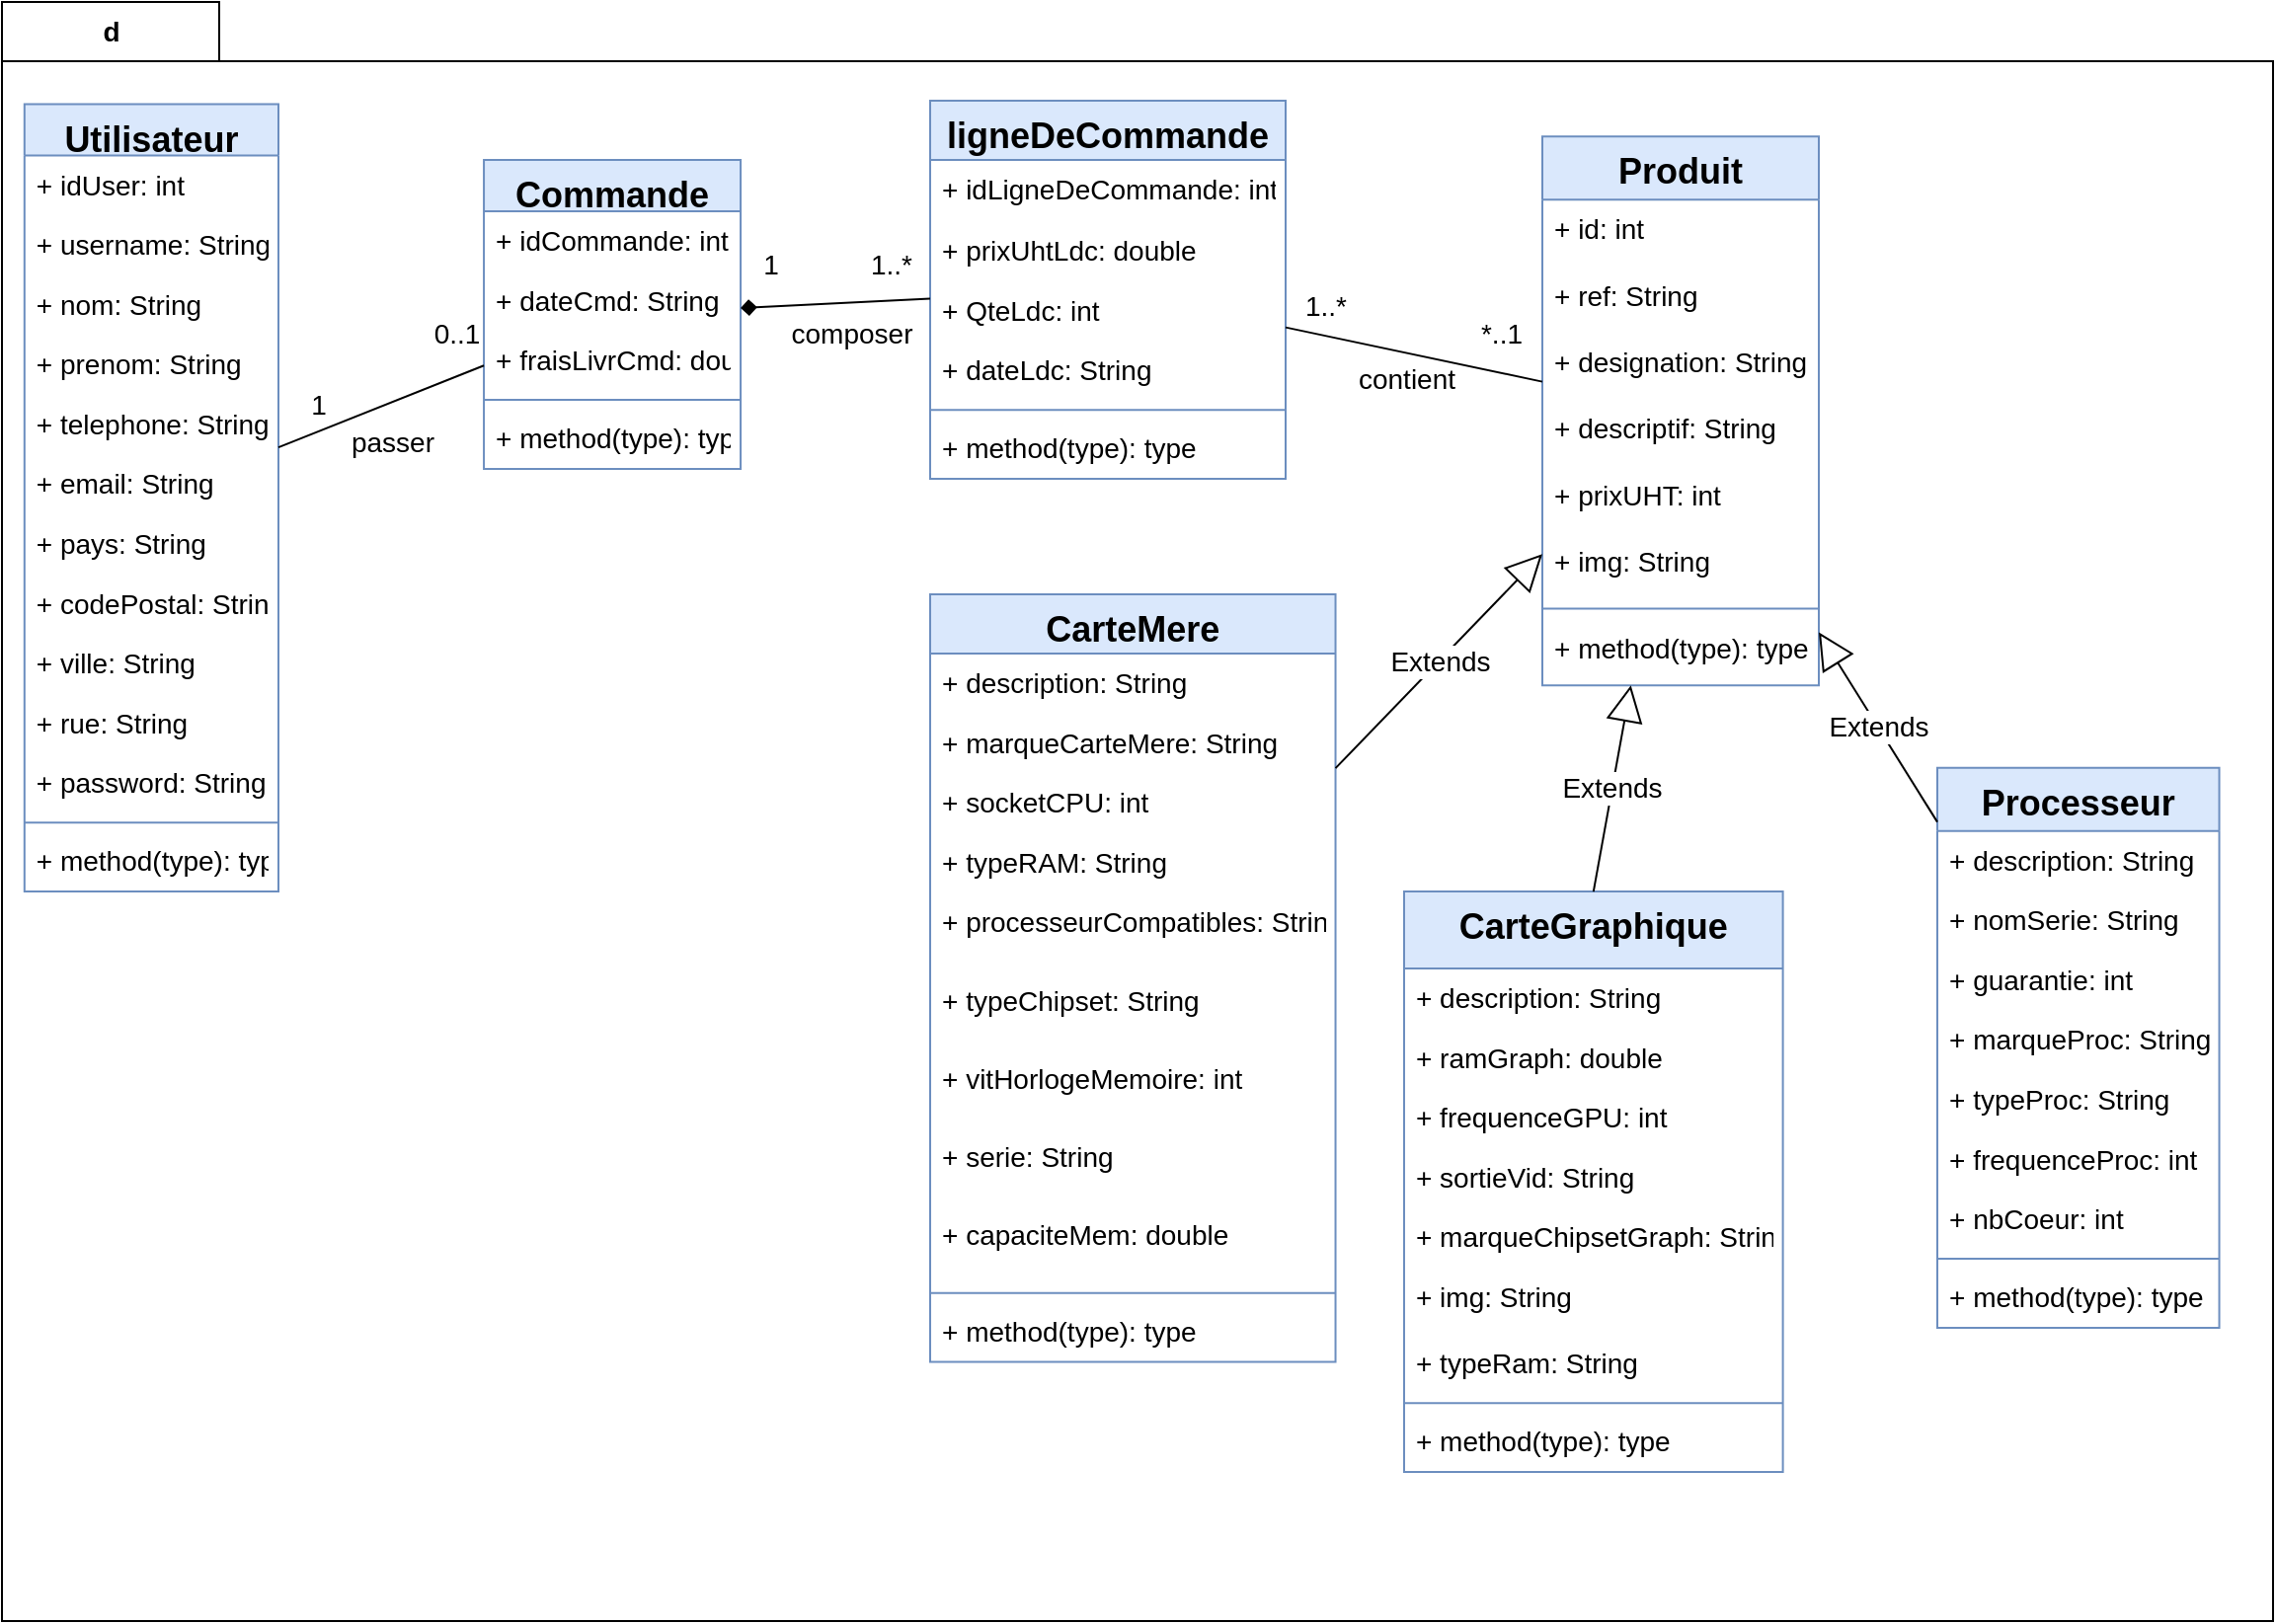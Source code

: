 <mxfile version="20.7.4" type="device"><diagram id="jd0MI3ag6T3FmrMU5Dw0" name="Page-1"><mxGraphModel dx="2411" dy="2676" grid="1" gridSize="10" guides="1" tooltips="1" connect="1" arrows="1" fold="1" page="1" pageScale="1" pageWidth="1169" pageHeight="827" math="0" shadow="0"><root><mxCell id="0"/><mxCell id="1" parent="0"/><mxCell id="aDa-YUK-E_-Q9KvznDAi-1" value="d" style="shape=folder;fontStyle=1;tabWidth=110;tabHeight=30;tabPosition=left;html=1;boundedLbl=1;labelInHeader=1;container=1;collapsible=0;fontSize=14;" parent="1" vertex="1"><mxGeometry x="-1160" y="-1650" width="1150" height="820" as="geometry"/></mxCell><mxCell id="aDa-YUK-E_-Q9KvznDAi-2" value="" style="html=1;strokeColor=none;resizeWidth=1;resizeHeight=1;fillColor=none;part=1;connectable=0;allowArrows=0;deletable=0;fontSize=14;" parent="aDa-YUK-E_-Q9KvznDAi-1" vertex="1"><mxGeometry width="1150.0" height="570.789" relative="1" as="geometry"><mxPoint y="30" as="offset"/></mxGeometry></mxCell><mxCell id="aDa-YUK-E_-Q9KvznDAi-3" value="Utilisateur" style="swimlane;fontStyle=1;align=center;verticalAlign=top;childLayout=stackLayout;horizontal=1;startSize=26;horizontalStack=0;resizeParent=1;resizeParentMax=0;resizeLast=0;collapsible=1;marginBottom=0;fillColor=#dae8fc;strokeColor=#6c8ebf;fontSize=18;" parent="aDa-YUK-E_-Q9KvznDAi-1" vertex="1"><mxGeometry x="11.4" y="51.77" width="128.6" height="398.76" as="geometry"/></mxCell><mxCell id="aDa-YUK-E_-Q9KvznDAi-27" value="+ idUser: int" style="text;strokeColor=none;fillColor=none;align=left;verticalAlign=top;spacingLeft=4;spacingRight=4;overflow=hidden;rotatable=0;points=[[0,0.5],[1,0.5]];portConstraint=eastwest;fontSize=14;" parent="aDa-YUK-E_-Q9KvznDAi-3" vertex="1"><mxGeometry y="26" width="128.6" height="30.287" as="geometry"/></mxCell><mxCell id="aDa-YUK-E_-Q9KvznDAi-4" value="+ username: String" style="text;strokeColor=none;fillColor=none;align=left;verticalAlign=top;spacingLeft=4;spacingRight=4;overflow=hidden;rotatable=0;points=[[0,0.5],[1,0.5]];portConstraint=eastwest;fontSize=14;" parent="aDa-YUK-E_-Q9KvznDAi-3" vertex="1"><mxGeometry y="56.287" width="128.6" height="30.287" as="geometry"/></mxCell><mxCell id="_Gx2dROHAMaUT0edhnVg-2" value="+ nom: String" style="text;strokeColor=none;fillColor=none;align=left;verticalAlign=top;spacingLeft=4;spacingRight=4;overflow=hidden;rotatable=0;points=[[0,0.5],[1,0.5]];portConstraint=eastwest;fontSize=14;" parent="aDa-YUK-E_-Q9KvznDAi-3" vertex="1"><mxGeometry y="86.574" width="128.6" height="30.287" as="geometry"/></mxCell><mxCell id="_Gx2dROHAMaUT0edhnVg-3" value="+ prenom: String" style="text;strokeColor=none;fillColor=none;align=left;verticalAlign=top;spacingLeft=4;spacingRight=4;overflow=hidden;rotatable=0;points=[[0,0.5],[1,0.5]];portConstraint=eastwest;fontSize=14;" parent="aDa-YUK-E_-Q9KvznDAi-3" vertex="1"><mxGeometry y="116.86" width="128.6" height="30.287" as="geometry"/></mxCell><mxCell id="_Gx2dROHAMaUT0edhnVg-4" value="+ telephone: String" style="text;strokeColor=none;fillColor=none;align=left;verticalAlign=top;spacingLeft=4;spacingRight=4;overflow=hidden;rotatable=0;points=[[0,0.5],[1,0.5]];portConstraint=eastwest;fontSize=14;" parent="aDa-YUK-E_-Q9KvznDAi-3" vertex="1"><mxGeometry y="147.147" width="128.6" height="30.287" as="geometry"/></mxCell><mxCell id="_Gx2dROHAMaUT0edhnVg-5" value="+ email: String" style="text;strokeColor=none;fillColor=none;align=left;verticalAlign=top;spacingLeft=4;spacingRight=4;overflow=hidden;rotatable=0;points=[[0,0.5],[1,0.5]];portConstraint=eastwest;fontSize=14;" parent="aDa-YUK-E_-Q9KvznDAi-3" vertex="1"><mxGeometry y="177.434" width="128.6" height="30.287" as="geometry"/></mxCell><mxCell id="_Gx2dROHAMaUT0edhnVg-41" value="+ pays: String" style="text;strokeColor=none;fillColor=none;align=left;verticalAlign=top;spacingLeft=4;spacingRight=4;overflow=hidden;rotatable=0;points=[[0,0.5],[1,0.5]];portConstraint=eastwest;fontSize=14;" parent="aDa-YUK-E_-Q9KvznDAi-3" vertex="1"><mxGeometry y="207.721" width="128.6" height="30.287" as="geometry"/></mxCell><mxCell id="_Gx2dROHAMaUT0edhnVg-42" value="+ codePostal: String" style="text;strokeColor=none;fillColor=none;align=left;verticalAlign=top;spacingLeft=4;spacingRight=4;overflow=hidden;rotatable=0;points=[[0,0.5],[1,0.5]];portConstraint=eastwest;fontSize=14;" parent="aDa-YUK-E_-Q9KvznDAi-3" vertex="1"><mxGeometry y="238.007" width="128.6" height="30.287" as="geometry"/></mxCell><mxCell id="_Gx2dROHAMaUT0edhnVg-43" value="+ ville: String" style="text;strokeColor=none;fillColor=none;align=left;verticalAlign=top;spacingLeft=4;spacingRight=4;overflow=hidden;rotatable=0;points=[[0,0.5],[1,0.5]];portConstraint=eastwest;fontSize=14;" parent="aDa-YUK-E_-Q9KvznDAi-3" vertex="1"><mxGeometry y="268.294" width="128.6" height="30.287" as="geometry"/></mxCell><mxCell id="_Gx2dROHAMaUT0edhnVg-44" value="+ rue: String" style="text;strokeColor=none;fillColor=none;align=left;verticalAlign=top;spacingLeft=4;spacingRight=4;overflow=hidden;rotatable=0;points=[[0,0.5],[1,0.5]];portConstraint=eastwest;fontSize=14;" parent="aDa-YUK-E_-Q9KvznDAi-3" vertex="1"><mxGeometry y="298.581" width="128.6" height="30.287" as="geometry"/></mxCell><mxCell id="aDa-YUK-E_-Q9KvznDAi-28" value="+ password: String" style="text;strokeColor=none;fillColor=none;align=left;verticalAlign=top;spacingLeft=4;spacingRight=4;overflow=hidden;rotatable=0;points=[[0,0.5],[1,0.5]];portConstraint=eastwest;fontSize=14;" parent="aDa-YUK-E_-Q9KvznDAi-3" vertex="1"><mxGeometry y="328.868" width="128.6" height="30.287" as="geometry"/></mxCell><mxCell id="aDa-YUK-E_-Q9KvznDAi-5" value="" style="line;strokeWidth=1;fillColor=none;align=left;verticalAlign=middle;spacingTop=-1;spacingLeft=3;spacingRight=3;rotatable=0;labelPosition=right;points=[];portConstraint=eastwest;strokeColor=inherit;fontSize=14;" parent="aDa-YUK-E_-Q9KvznDAi-3" vertex="1"><mxGeometry y="359.155" width="128.6" height="9.319" as="geometry"/></mxCell><mxCell id="aDa-YUK-E_-Q9KvznDAi-6" value="+ method(type): type" style="text;strokeColor=none;fillColor=none;align=left;verticalAlign=top;spacingLeft=4;spacingRight=4;overflow=hidden;rotatable=0;points=[[0,0.5],[1,0.5]];portConstraint=eastwest;fontSize=14;" parent="aDa-YUK-E_-Q9KvznDAi-3" vertex="1"><mxGeometry y="368.474" width="128.6" height="30.287" as="geometry"/></mxCell><mxCell id="aDa-YUK-E_-Q9KvznDAi-7" value="Commande" style="swimlane;fontStyle=1;align=center;verticalAlign=top;childLayout=stackLayout;horizontal=1;startSize=26;horizontalStack=0;resizeParent=1;resizeParentMax=0;resizeLast=0;collapsible=1;marginBottom=0;fillColor=#dae8fc;strokeColor=#6c8ebf;fontSize=18;" parent="aDa-YUK-E_-Q9KvznDAi-1" vertex="1"><mxGeometry x="244.03" y="80.0" width="130" height="156.466" as="geometry"/></mxCell><mxCell id="aDa-YUK-E_-Q9KvznDAi-8" value="+ idCommande: int" style="text;strokeColor=none;fillColor=none;align=left;verticalAlign=top;spacingLeft=4;spacingRight=4;overflow=hidden;rotatable=0;points=[[0,0.5],[1,0.5]];portConstraint=eastwest;fontSize=14;" parent="aDa-YUK-E_-Q9KvznDAi-7" vertex="1"><mxGeometry y="26" width="130" height="30.287" as="geometry"/></mxCell><mxCell id="_Gx2dROHAMaUT0edhnVg-39" value="+ dateCmd: String&#10;" style="text;strokeColor=none;fillColor=none;align=left;verticalAlign=top;spacingLeft=4;spacingRight=4;overflow=hidden;rotatable=0;points=[[0,0.5],[1,0.5]];portConstraint=eastwest;fontSize=14;" parent="aDa-YUK-E_-Q9KvznDAi-7" vertex="1"><mxGeometry y="56.287" width="130" height="30.287" as="geometry"/></mxCell><mxCell id="_Gx2dROHAMaUT0edhnVg-40" value="+ fraisLivrCmd: double" style="text;strokeColor=none;fillColor=none;align=left;verticalAlign=top;spacingLeft=4;spacingRight=4;overflow=hidden;rotatable=0;points=[[0,0.5],[1,0.5]];portConstraint=eastwest;fontSize=14;" parent="aDa-YUK-E_-Q9KvznDAi-7" vertex="1"><mxGeometry y="86.574" width="130" height="30.287" as="geometry"/></mxCell><mxCell id="aDa-YUK-E_-Q9KvznDAi-9" value="" style="line;strokeWidth=1;fillColor=none;align=left;verticalAlign=middle;spacingTop=-1;spacingLeft=3;spacingRight=3;rotatable=0;labelPosition=right;points=[];portConstraint=eastwest;strokeColor=inherit;fontSize=14;" parent="aDa-YUK-E_-Q9KvznDAi-7" vertex="1"><mxGeometry y="116.86" width="130" height="9.319" as="geometry"/></mxCell><mxCell id="aDa-YUK-E_-Q9KvznDAi-10" value="+ method(type): type" style="text;strokeColor=none;fillColor=none;align=left;verticalAlign=top;spacingLeft=4;spacingRight=4;overflow=hidden;rotatable=0;points=[[0,0.5],[1,0.5]];portConstraint=eastwest;fontSize=14;" parent="aDa-YUK-E_-Q9KvznDAi-7" vertex="1"><mxGeometry y="126.179" width="130" height="30.287" as="geometry"/></mxCell><mxCell id="aDa-YUK-E_-Q9KvznDAi-11" value="ligneDeCommande" style="swimlane;fontStyle=1;align=center;verticalAlign=top;childLayout=stackLayout;horizontal=1;startSize=30;horizontalStack=0;resizeParent=1;resizeParentMax=0;resizeLast=0;collapsible=1;marginBottom=0;fillColor=#dae8fc;strokeColor=#6c8ebf;fontSize=18;" parent="aDa-YUK-E_-Q9KvznDAi-1" vertex="1"><mxGeometry x="470" y="50" width="180" height="191.529" as="geometry"/></mxCell><mxCell id="aDa-YUK-E_-Q9KvznDAi-12" value="+ idLigneDeCommande: int" style="text;strokeColor=none;fillColor=none;align=left;verticalAlign=top;spacingLeft=4;spacingRight=4;overflow=hidden;rotatable=0;points=[[0,0.5],[1,0.5]];portConstraint=eastwest;fontSize=14;" parent="aDa-YUK-E_-Q9KvznDAi-11" vertex="1"><mxGeometry y="30" width="180" height="31.063" as="geometry"/></mxCell><mxCell id="_Gx2dROHAMaUT0edhnVg-37" value="+ prixUhtLdc: double" style="text;strokeColor=none;fillColor=none;align=left;verticalAlign=top;spacingLeft=4;spacingRight=4;overflow=hidden;rotatable=0;points=[[0,0.5],[1,0.5]];portConstraint=eastwest;fontSize=14;" parent="aDa-YUK-E_-Q9KvznDAi-11" vertex="1"><mxGeometry y="61.063" width="180" height="30.287" as="geometry"/></mxCell><mxCell id="_Gx2dROHAMaUT0edhnVg-38" value="+ QteLdc: int" style="text;strokeColor=none;fillColor=none;align=left;verticalAlign=top;spacingLeft=4;spacingRight=4;overflow=hidden;rotatable=0;points=[[0,0.5],[1,0.5]];portConstraint=eastwest;fontSize=14;" parent="aDa-YUK-E_-Q9KvznDAi-11" vertex="1"><mxGeometry y="91.35" width="180" height="30.287" as="geometry"/></mxCell><mxCell id="_Gx2dROHAMaUT0edhnVg-36" value="+ dateLdc: String&#10;" style="text;strokeColor=none;fillColor=none;align=left;verticalAlign=top;spacingLeft=4;spacingRight=4;overflow=hidden;rotatable=0;points=[[0,0.5],[1,0.5]];portConstraint=eastwest;fontSize=14;" parent="aDa-YUK-E_-Q9KvznDAi-11" vertex="1"><mxGeometry y="121.637" width="180" height="30.287" as="geometry"/></mxCell><mxCell id="aDa-YUK-E_-Q9KvznDAi-13" value="" style="line;strokeWidth=1;fillColor=none;align=left;verticalAlign=middle;spacingTop=-1;spacingLeft=3;spacingRight=3;rotatable=0;labelPosition=right;points=[];portConstraint=eastwest;strokeColor=inherit;fontSize=14;" parent="aDa-YUK-E_-Q9KvznDAi-11" vertex="1"><mxGeometry y="151.924" width="180" height="9.319" as="geometry"/></mxCell><mxCell id="aDa-YUK-E_-Q9KvznDAi-14" value="+ method(type): type" style="text;strokeColor=none;fillColor=none;align=left;verticalAlign=top;spacingLeft=4;spacingRight=4;overflow=hidden;rotatable=0;points=[[0,0.5],[1,0.5]];portConstraint=eastwest;fontSize=14;" parent="aDa-YUK-E_-Q9KvznDAi-11" vertex="1"><mxGeometry y="161.243" width="180" height="30.287" as="geometry"/></mxCell><mxCell id="aDa-YUK-E_-Q9KvznDAi-15" value="Processeur" style="swimlane;fontStyle=1;align=center;verticalAlign=top;childLayout=stackLayout;horizontal=1;startSize=32;horizontalStack=0;resizeParent=1;resizeParentMax=0;resizeLast=0;collapsible=1;marginBottom=0;fillColor=#dae8fc;strokeColor=#6c8ebf;fontSize=18;" parent="aDa-YUK-E_-Q9KvznDAi-1" vertex="1"><mxGeometry x="980.004" y="387.847" width="142.77" height="283.613" as="geometry"/></mxCell><mxCell id="_Gx2dROHAMaUT0edhnVg-47" value="+ description: String" style="text;strokeColor=none;fillColor=none;align=left;verticalAlign=top;spacingLeft=4;spacingRight=4;overflow=hidden;rotatable=0;points=[[0,0.5],[1,0.5]];portConstraint=eastwest;fontSize=14;" parent="aDa-YUK-E_-Q9KvznDAi-15" vertex="1"><mxGeometry y="32" width="142.77" height="30.287" as="geometry"/></mxCell><mxCell id="_Gx2dROHAMaUT0edhnVg-15" value="+ nomSerie: String" style="text;strokeColor=none;fillColor=none;align=left;verticalAlign=top;spacingLeft=4;spacingRight=4;overflow=hidden;rotatable=0;points=[[0,0.5],[1,0.5]];portConstraint=eastwest;fontSize=14;" parent="aDa-YUK-E_-Q9KvznDAi-15" vertex="1"><mxGeometry y="62.287" width="142.77" height="30.287" as="geometry"/></mxCell><mxCell id="_Gx2dROHAMaUT0edhnVg-17" value="+ guarantie: int" style="text;strokeColor=none;fillColor=none;align=left;verticalAlign=top;spacingLeft=4;spacingRight=4;overflow=hidden;rotatable=0;points=[[0,0.5],[1,0.5]];portConstraint=eastwest;fontSize=14;" parent="aDa-YUK-E_-Q9KvznDAi-15" vertex="1"><mxGeometry y="92.574" width="142.77" height="30.287" as="geometry"/></mxCell><mxCell id="_Gx2dROHAMaUT0edhnVg-18" value="+ marqueProc: String" style="text;strokeColor=none;fillColor=none;align=left;verticalAlign=top;spacingLeft=4;spacingRight=4;overflow=hidden;rotatable=0;points=[[0,0.5],[1,0.5]];portConstraint=eastwest;fontSize=14;" parent="aDa-YUK-E_-Q9KvznDAi-15" vertex="1"><mxGeometry y="122.86" width="142.77" height="30.287" as="geometry"/></mxCell><mxCell id="_Gx2dROHAMaUT0edhnVg-16" value="+ typeProc: String" style="text;strokeColor=none;fillColor=none;align=left;verticalAlign=top;spacingLeft=4;spacingRight=4;overflow=hidden;rotatable=0;points=[[0,0.5],[1,0.5]];portConstraint=eastwest;fontSize=14;" parent="aDa-YUK-E_-Q9KvznDAi-15" vertex="1"><mxGeometry y="153.147" width="142.77" height="30.287" as="geometry"/></mxCell><mxCell id="_Gx2dROHAMaUT0edhnVg-14" value="+ frequenceProc: int" style="text;strokeColor=none;fillColor=none;align=left;verticalAlign=top;spacingLeft=4;spacingRight=4;overflow=hidden;rotatable=0;points=[[0,0.5],[1,0.5]];portConstraint=eastwest;fontSize=14;" parent="aDa-YUK-E_-Q9KvznDAi-15" vertex="1"><mxGeometry y="183.434" width="142.77" height="30.287" as="geometry"/></mxCell><mxCell id="_Gx2dROHAMaUT0edhnVg-19" value="+ nbCoeur: int" style="text;strokeColor=none;fillColor=none;align=left;verticalAlign=top;spacingLeft=4;spacingRight=4;overflow=hidden;rotatable=0;points=[[0,0.5],[1,0.5]];portConstraint=eastwest;fontSize=14;" parent="aDa-YUK-E_-Q9KvznDAi-15" vertex="1"><mxGeometry y="213.721" width="142.77" height="30.287" as="geometry"/></mxCell><mxCell id="_Gx2dROHAMaUT0edhnVg-30" value="" style="line;strokeWidth=1;fillColor=none;align=left;verticalAlign=middle;spacingTop=-1;spacingLeft=3;spacingRight=3;rotatable=0;labelPosition=right;points=[];portConstraint=eastwest;strokeColor=inherit;fontSize=14;" parent="aDa-YUK-E_-Q9KvznDAi-15" vertex="1"><mxGeometry y="244.007" width="142.77" height="9.319" as="geometry"/></mxCell><mxCell id="_Gx2dROHAMaUT0edhnVg-29" value="+ method(type): type" style="text;strokeColor=none;fillColor=none;align=left;verticalAlign=top;spacingLeft=4;spacingRight=4;overflow=hidden;rotatable=0;points=[[0,0.5],[1,0.5]];portConstraint=eastwest;fontSize=14;" parent="aDa-YUK-E_-Q9KvznDAi-15" vertex="1"><mxGeometry y="253.326" width="142.77" height="30.287" as="geometry"/></mxCell><mxCell id="aDa-YUK-E_-Q9KvznDAi-19" value="CarteGraphique" style="swimlane;fontStyle=1;align=center;verticalAlign=top;childLayout=stackLayout;horizontal=1;startSize=39;horizontalStack=0;resizeParent=1;resizeParentMax=0;resizeLast=0;collapsible=1;marginBottom=0;fillColor=#dae8fc;strokeColor=#6c8ebf;fontSize=18;" parent="aDa-YUK-E_-Q9KvznDAi-1" vertex="1"><mxGeometry x="709.996" y="450.53" width="191.805" height="293.978" as="geometry"/></mxCell><mxCell id="_Gx2dROHAMaUT0edhnVg-7" value="+ description: String" style="text;strokeColor=none;fillColor=none;align=left;verticalAlign=top;spacingLeft=4;spacingRight=4;overflow=hidden;rotatable=0;points=[[0,0.5],[1,0.5]];portConstraint=eastwest;fontSize=14;" parent="aDa-YUK-E_-Q9KvznDAi-19" vertex="1"><mxGeometry y="39" width="191.805" height="30.287" as="geometry"/></mxCell><mxCell id="_Gx2dROHAMaUT0edhnVg-8" value="+ ramGraph: double" style="text;strokeColor=none;fillColor=none;align=left;verticalAlign=top;spacingLeft=4;spacingRight=4;overflow=hidden;rotatable=0;points=[[0,0.5],[1,0.5]];portConstraint=eastwest;fontSize=14;" parent="aDa-YUK-E_-Q9KvznDAi-19" vertex="1"><mxGeometry y="69.287" width="191.805" height="30.287" as="geometry"/></mxCell><mxCell id="_Gx2dROHAMaUT0edhnVg-9" value="+ frequenceGPU: int" style="text;strokeColor=none;fillColor=none;align=left;verticalAlign=top;spacingLeft=4;spacingRight=4;overflow=hidden;rotatable=0;points=[[0,0.5],[1,0.5]];portConstraint=eastwest;fontSize=14;" parent="aDa-YUK-E_-Q9KvznDAi-19" vertex="1"><mxGeometry y="99.574" width="191.805" height="30.287" as="geometry"/></mxCell><mxCell id="_Gx2dROHAMaUT0edhnVg-10" value="+ sortieVid: String" style="text;strokeColor=none;fillColor=none;align=left;verticalAlign=top;spacingLeft=4;spacingRight=4;overflow=hidden;rotatable=0;points=[[0,0.5],[1,0.5]];portConstraint=eastwest;fontSize=14;" parent="aDa-YUK-E_-Q9KvznDAi-19" vertex="1"><mxGeometry y="129.86" width="191.805" height="30.287" as="geometry"/></mxCell><mxCell id="_Gx2dROHAMaUT0edhnVg-11" value="+ marqueChipsetGraph: String" style="text;strokeColor=none;fillColor=none;align=left;verticalAlign=top;spacingLeft=4;spacingRight=4;overflow=hidden;rotatable=0;points=[[0,0.5],[1,0.5]];portConstraint=eastwest;fontSize=14;" parent="aDa-YUK-E_-Q9KvznDAi-19" vertex="1"><mxGeometry y="160.147" width="191.805" height="30.287" as="geometry"/></mxCell><mxCell id="M6nzqcjOnSWmdFAn4UF1-12" value="+ img: String" style="text;strokeColor=none;fillColor=none;align=left;verticalAlign=top;spacingLeft=4;spacingRight=4;overflow=hidden;rotatable=0;points=[[0,0.5],[1,0.5]];portConstraint=eastwest;fontSize=14;" parent="aDa-YUK-E_-Q9KvznDAi-19" vertex="1"><mxGeometry y="190.434" width="191.805" height="33.652" as="geometry"/></mxCell><mxCell id="_Gx2dROHAMaUT0edhnVg-12" value="+ typeRam: String" style="text;strokeColor=none;fillColor=none;align=left;verticalAlign=top;spacingLeft=4;spacingRight=4;overflow=hidden;rotatable=0;points=[[0,0.5],[1,0.5]];portConstraint=eastwest;fontSize=14;" parent="aDa-YUK-E_-Q9KvznDAi-19" vertex="1"><mxGeometry y="224.086" width="191.805" height="30.287" as="geometry"/></mxCell><mxCell id="aDa-YUK-E_-Q9KvznDAi-21" value="" style="line;strokeWidth=1;fillColor=none;align=left;verticalAlign=middle;spacingTop=-1;spacingLeft=3;spacingRight=3;rotatable=0;labelPosition=right;points=[];portConstraint=eastwest;strokeColor=inherit;fontSize=14;" parent="aDa-YUK-E_-Q9KvznDAi-19" vertex="1"><mxGeometry y="254.373" width="191.805" height="9.319" as="geometry"/></mxCell><mxCell id="aDa-YUK-E_-Q9KvznDAi-22" value="+ method(type): type" style="text;strokeColor=none;fillColor=none;align=left;verticalAlign=top;spacingLeft=4;spacingRight=4;overflow=hidden;rotatable=0;points=[[0,0.5],[1,0.5]];portConstraint=eastwest;fontSize=14;" parent="aDa-YUK-E_-Q9KvznDAi-19" vertex="1"><mxGeometry y="263.692" width="191.805" height="30.287" as="geometry"/></mxCell><mxCell id="aDa-YUK-E_-Q9KvznDAi-23" value="CarteMere" style="swimlane;fontStyle=1;align=center;verticalAlign=top;childLayout=stackLayout;horizontal=1;startSize=30;horizontalStack=0;resizeParent=1;resizeParentMax=0;resizeLast=0;collapsible=1;marginBottom=0;fillColor=#dae8fc;strokeColor=#6c8ebf;fontSize=18;" parent="aDa-YUK-E_-Q9KvznDAi-1" vertex="1"><mxGeometry x="470.003" y="299.997" width="205.264" height="388.782" as="geometry"/></mxCell><mxCell id="_Gx2dROHAMaUT0edhnVg-46" value="+ description: String" style="text;strokeColor=none;fillColor=none;align=left;verticalAlign=top;spacingLeft=4;spacingRight=4;overflow=hidden;rotatable=0;points=[[0,0.5],[1,0.5]];portConstraint=eastwest;fontSize=14;" parent="aDa-YUK-E_-Q9KvznDAi-23" vertex="1"><mxGeometry y="30" width="205.264" height="30.287" as="geometry"/></mxCell><mxCell id="_Gx2dROHAMaUT0edhnVg-21" value="+ marqueCarteMere: String" style="text;strokeColor=none;fillColor=none;align=left;verticalAlign=top;spacingLeft=4;spacingRight=4;overflow=hidden;rotatable=0;points=[[0,0.5],[1,0.5]];portConstraint=eastwest;fontSize=14;" parent="aDa-YUK-E_-Q9KvznDAi-23" vertex="1"><mxGeometry y="60.287" width="205.264" height="30.287" as="geometry"/></mxCell><mxCell id="_Gx2dROHAMaUT0edhnVg-24" value="+ socketCPU: int" style="text;strokeColor=none;fillColor=none;align=left;verticalAlign=top;spacingLeft=4;spacingRight=4;overflow=hidden;rotatable=0;points=[[0,0.5],[1,0.5]];portConstraint=eastwest;fontSize=14;" parent="aDa-YUK-E_-Q9KvznDAi-23" vertex="1"><mxGeometry y="90.574" width="205.264" height="30.287" as="geometry"/></mxCell><mxCell id="_Gx2dROHAMaUT0edhnVg-23" value="+ typeRAM: String" style="text;strokeColor=none;fillColor=none;align=left;verticalAlign=top;spacingLeft=4;spacingRight=4;overflow=hidden;rotatable=0;points=[[0,0.5],[1,0.5]];portConstraint=eastwest;fontSize=14;" parent="aDa-YUK-E_-Q9KvznDAi-23" vertex="1"><mxGeometry y="120.86" width="205.264" height="30.287" as="geometry"/></mxCell><mxCell id="_Gx2dROHAMaUT0edhnVg-32" value="+ processeurCompatibles: String" style="text;strokeColor=none;fillColor=none;align=left;verticalAlign=top;spacingLeft=4;spacingRight=4;overflow=hidden;rotatable=0;points=[[0,0.5],[1,0.5]];portConstraint=eastwest;fontSize=14;" parent="aDa-YUK-E_-Q9KvznDAi-23" vertex="1"><mxGeometry y="151.147" width="205.264" height="39.606" as="geometry"/></mxCell><mxCell id="_Gx2dROHAMaUT0edhnVg-31" value="+ typeChipset: String" style="text;strokeColor=none;fillColor=none;align=left;verticalAlign=top;spacingLeft=4;spacingRight=4;overflow=hidden;rotatable=0;points=[[0,0.5],[1,0.5]];portConstraint=eastwest;fontSize=14;" parent="aDa-YUK-E_-Q9KvznDAi-23" vertex="1"><mxGeometry y="190.753" width="205.264" height="39.606" as="geometry"/></mxCell><mxCell id="_Gx2dROHAMaUT0edhnVg-33" value="+ vitHorlogeMemoire: int" style="text;strokeColor=none;fillColor=none;align=left;verticalAlign=top;spacingLeft=4;spacingRight=4;overflow=hidden;rotatable=0;points=[[0,0.5],[1,0.5]];portConstraint=eastwest;fontSize=14;" parent="aDa-YUK-E_-Q9KvznDAi-23" vertex="1"><mxGeometry y="230.359" width="205.264" height="39.606" as="geometry"/></mxCell><mxCell id="_Gx2dROHAMaUT0edhnVg-22" value="+ serie: String" style="text;strokeColor=none;fillColor=none;align=left;verticalAlign=top;spacingLeft=4;spacingRight=4;overflow=hidden;rotatable=0;points=[[0,0.5],[1,0.5]];portConstraint=eastwest;fontSize=14;" parent="aDa-YUK-E_-Q9KvznDAi-23" vertex="1"><mxGeometry y="269.964" width="205.264" height="39.606" as="geometry"/></mxCell><mxCell id="_Gx2dROHAMaUT0edhnVg-34" value="+ capaciteMem: double" style="text;strokeColor=none;fillColor=none;align=left;verticalAlign=top;spacingLeft=4;spacingRight=4;overflow=hidden;rotatable=0;points=[[0,0.5],[1,0.5]];portConstraint=eastwest;fontSize=14;" parent="aDa-YUK-E_-Q9KvznDAi-23" vertex="1"><mxGeometry y="309.57" width="205.264" height="39.606" as="geometry"/></mxCell><mxCell id="aDa-YUK-E_-Q9KvznDAi-25" value="" style="line;strokeWidth=1;fillColor=none;align=left;verticalAlign=middle;spacingTop=-1;spacingLeft=3;spacingRight=3;rotatable=0;labelPosition=right;points=[];portConstraint=eastwest;strokeColor=inherit;fontSize=14;" parent="aDa-YUK-E_-Q9KvznDAi-23" vertex="1"><mxGeometry y="349.176" width="205.264" height="9.319" as="geometry"/></mxCell><mxCell id="aDa-YUK-E_-Q9KvznDAi-26" value="+ method(type): type" style="text;strokeColor=none;fillColor=none;align=left;verticalAlign=top;spacingLeft=4;spacingRight=4;overflow=hidden;rotatable=0;points=[[0,0.5],[1,0.5]];portConstraint=eastwest;fontSize=14;" parent="aDa-YUK-E_-Q9KvznDAi-23" vertex="1"><mxGeometry y="358.495" width="205.264" height="30.287" as="geometry"/></mxCell><mxCell id="aDa-YUK-E_-Q9KvznDAi-32" value="" style="endArrow=none;html=1;rounded=0;fontSize=14;" parent="aDa-YUK-E_-Q9KvznDAi-1" source="aDa-YUK-E_-Q9KvznDAi-3" target="aDa-YUK-E_-Q9KvznDAi-7" edge="1"><mxGeometry width="50" height="50" relative="1" as="geometry"><mxPoint x="282.154" y="274.652" as="sourcePoint"/><mxPoint x="468.345" y="208.642" as="targetPoint"/></mxGeometry></mxCell><mxCell id="_Gx2dROHAMaUT0edhnVg-35" value="" style="endArrow=none;html=1;rounded=0;startArrow=diamond;startFill=1;fontSize=14;" parent="aDa-YUK-E_-Q9KvznDAi-1" source="aDa-YUK-E_-Q9KvznDAi-7" target="aDa-YUK-E_-Q9KvznDAi-11" edge="1"><mxGeometry width="50" height="50" relative="1" as="geometry"><mxPoint x="545.937" y="504.78" as="sourcePoint"/><mxPoint x="602.924" y="440.064" as="targetPoint"/></mxGeometry></mxCell><mxCell id="E3-Y0pPcQgHIank6EgRD-1" value="1" style="text;html=1;strokeColor=none;fillColor=none;align=center;verticalAlign=middle;whiteSpace=wrap;rounded=0;fontSize=14;" parent="aDa-YUK-E_-Q9KvznDAi-1" vertex="1"><mxGeometry x="368.676" y="120.003" width="41.316" height="25.757" as="geometry"/></mxCell><mxCell id="E3-Y0pPcQgHIank6EgRD-2" value="1..*" style="text;html=1;strokeColor=none;fillColor=none;align=center;verticalAlign=middle;whiteSpace=wrap;rounded=0;fontSize=14;" parent="aDa-YUK-E_-Q9KvznDAi-1" vertex="1"><mxGeometry x="430.0" y="120.005" width="41.316" height="25.757" as="geometry"/></mxCell><mxCell id="E3-Y0pPcQgHIank6EgRD-3" value="0..1" style="text;html=1;strokeColor=none;fillColor=none;align=center;verticalAlign=middle;whiteSpace=wrap;rounded=0;fontSize=14;" parent="aDa-YUK-E_-Q9KvznDAi-1" vertex="1"><mxGeometry x="210.002" y="155.442" width="41.316" height="25.757" as="geometry"/></mxCell><mxCell id="E3-Y0pPcQgHIank6EgRD-4" value="1" style="text;html=1;strokeColor=none;fillColor=none;align=center;verticalAlign=middle;whiteSpace=wrap;rounded=0;fontSize=14;" parent="aDa-YUK-E_-Q9KvznDAi-1" vertex="1"><mxGeometry x="139.999" y="191.237" width="41.316" height="25.757" as="geometry"/></mxCell><mxCell id="E3-Y0pPcQgHIank6EgRD-12" value="passer" style="text;html=1;strokeColor=none;fillColor=none;align=center;verticalAlign=middle;whiteSpace=wrap;rounded=0;fontSize=14;" parent="aDa-YUK-E_-Q9KvznDAi-1" vertex="1"><mxGeometry x="163.842" y="203.919" width="68.385" height="38.829" as="geometry"/></mxCell><mxCell id="E3-Y0pPcQgHIank6EgRD-14" value="composer" style="text;html=1;strokeColor=none;fillColor=none;align=center;verticalAlign=middle;whiteSpace=wrap;rounded=0;fontSize=14;" parent="aDa-YUK-E_-Q9KvznDAi-1" vertex="1"><mxGeometry x="409.996" y="155.44" width="41.316" height="25.757" as="geometry"/></mxCell><mxCell id="M6nzqcjOnSWmdFAn4UF1-1" value="Produit" style="swimlane;fontStyle=1;align=center;verticalAlign=top;childLayout=stackLayout;horizontal=1;startSize=32;horizontalStack=0;resizeParent=1;resizeParentMax=0;resizeLast=0;collapsible=1;marginBottom=0;fillColor=#dae8fc;strokeColor=#6c8ebf;fontSize=18;" parent="aDa-YUK-E_-Q9KvznDAi-1" vertex="1"><mxGeometry x="780" y="68.16" width="140" height="277.918" as="geometry"/></mxCell><mxCell id="M6nzqcjOnSWmdFAn4UF1-2" value="+ id: int" style="text;strokeColor=none;fillColor=none;align=left;verticalAlign=top;spacingLeft=4;spacingRight=4;overflow=hidden;rotatable=0;points=[[0,0.5],[1,0.5]];portConstraint=eastwest;fontSize=14;" parent="M6nzqcjOnSWmdFAn4UF1-1" vertex="1"><mxGeometry y="32" width="140" height="33.652" as="geometry"/></mxCell><mxCell id="M6nzqcjOnSWmdFAn4UF1-6" value="+ ref: String" style="text;strokeColor=none;fillColor=none;align=left;verticalAlign=top;spacingLeft=4;spacingRight=4;overflow=hidden;rotatable=0;points=[[0,0.5],[1,0.5]];portConstraint=eastwest;fontSize=14;" parent="M6nzqcjOnSWmdFAn4UF1-1" vertex="1"><mxGeometry y="65.652" width="140" height="33.652" as="geometry"/></mxCell><mxCell id="M6nzqcjOnSWmdFAn4UF1-7" value="+ designation: String" style="text;strokeColor=none;fillColor=none;align=left;verticalAlign=top;spacingLeft=4;spacingRight=4;overflow=hidden;rotatable=0;points=[[0,0.5],[1,0.5]];portConstraint=eastwest;fontSize=14;" parent="M6nzqcjOnSWmdFAn4UF1-1" vertex="1"><mxGeometry y="99.304" width="140" height="33.652" as="geometry"/></mxCell><mxCell id="M6nzqcjOnSWmdFAn4UF1-8" value="+ descriptif: String" style="text;strokeColor=none;fillColor=none;align=left;verticalAlign=top;spacingLeft=4;spacingRight=4;overflow=hidden;rotatable=0;points=[[0,0.5],[1,0.5]];portConstraint=eastwest;fontSize=14;" parent="M6nzqcjOnSWmdFAn4UF1-1" vertex="1"><mxGeometry y="132.956" width="140" height="33.652" as="geometry"/></mxCell><mxCell id="M6nzqcjOnSWmdFAn4UF1-5" value="+ prixUHT: int" style="text;strokeColor=none;fillColor=none;align=left;verticalAlign=top;spacingLeft=4;spacingRight=4;overflow=hidden;rotatable=0;points=[[0,0.5],[1,0.5]];portConstraint=eastwest;fontSize=14;" parent="M6nzqcjOnSWmdFAn4UF1-1" vertex="1"><mxGeometry y="166.608" width="140" height="33.652" as="geometry"/></mxCell><mxCell id="M6nzqcjOnSWmdFAn4UF1-9" value="+ img: String" style="text;strokeColor=none;fillColor=none;align=left;verticalAlign=top;spacingLeft=4;spacingRight=4;overflow=hidden;rotatable=0;points=[[0,0.5],[1,0.5]];portConstraint=eastwest;fontSize=14;" parent="M6nzqcjOnSWmdFAn4UF1-1" vertex="1"><mxGeometry y="200.26" width="140" height="33.652" as="geometry"/></mxCell><mxCell id="M6nzqcjOnSWmdFAn4UF1-3" value="" style="line;strokeWidth=1;fillColor=none;align=left;verticalAlign=middle;spacingTop=-1;spacingLeft=3;spacingRight=3;rotatable=0;labelPosition=right;points=[];portConstraint=eastwest;strokeColor=inherit;fontSize=14;" parent="M6nzqcjOnSWmdFAn4UF1-1" vertex="1"><mxGeometry y="233.912" width="140" height="10.354" as="geometry"/></mxCell><mxCell id="M6nzqcjOnSWmdFAn4UF1-4" value="+ method(type): type" style="text;strokeColor=none;fillColor=none;align=left;verticalAlign=top;spacingLeft=4;spacingRight=4;overflow=hidden;rotatable=0;points=[[0,0.5],[1,0.5]];portConstraint=eastwest;fontSize=14;" parent="M6nzqcjOnSWmdFAn4UF1-1" vertex="1"><mxGeometry y="244.266" width="140" height="33.652" as="geometry"/></mxCell><mxCell id="Fivvj0q32wenFhdBseRo-2" value="" style="endArrow=none;html=1;rounded=0;fontSize=14;" edge="1" parent="aDa-YUK-E_-Q9KvznDAi-1" source="M6nzqcjOnSWmdFAn4UF1-1" target="aDa-YUK-E_-Q9KvznDAi-11"><mxGeometry width="50" height="50" relative="1" as="geometry"><mxPoint x="510" y="470" as="sourcePoint"/><mxPoint x="560" y="420" as="targetPoint"/></mxGeometry></mxCell><mxCell id="Fivvj0q32wenFhdBseRo-3" value="Extends" style="endArrow=block;endSize=16;endFill=0;html=1;rounded=0;fontSize=14;" edge="1" parent="aDa-YUK-E_-Q9KvznDAi-1" source="aDa-YUK-E_-Q9KvznDAi-23" target="M6nzqcjOnSWmdFAn4UF1-1"><mxGeometry width="160" relative="1" as="geometry"><mxPoint x="460" y="440" as="sourcePoint"/><mxPoint x="620" y="440" as="targetPoint"/></mxGeometry></mxCell><mxCell id="Fivvj0q32wenFhdBseRo-4" value="Extends" style="endArrow=block;endSize=16;endFill=0;html=1;rounded=0;exitX=0.5;exitY=0;exitDx=0;exitDy=0;fontSize=14;" edge="1" parent="aDa-YUK-E_-Q9KvznDAi-1" source="aDa-YUK-E_-Q9KvznDAi-19" target="M6nzqcjOnSWmdFAn4UF1-1"><mxGeometry width="160" relative="1" as="geometry"><mxPoint x="789.998" y="450.533" as="sourcePoint"/><mxPoint x="884.726" y="332.135" as="targetPoint"/></mxGeometry></mxCell><mxCell id="Fivvj0q32wenFhdBseRo-5" value="Extends" style="endArrow=block;endSize=16;endFill=0;html=1;rounded=0;fontSize=14;" edge="1" parent="aDa-YUK-E_-Q9KvznDAi-1" source="aDa-YUK-E_-Q9KvznDAi-15" target="M6nzqcjOnSWmdFAn4UF1-1"><mxGeometry width="160" relative="1" as="geometry"><mxPoint x="715.268" y="451.223" as="sourcePoint"/><mxPoint x="809.996" y="332.825" as="targetPoint"/></mxGeometry></mxCell><mxCell id="Fivvj0q32wenFhdBseRo-6" value="&lt;font style=&quot;font-size: 14px;&quot;&gt;1..*&lt;/font&gt;" style="text;html=1;strokeColor=none;fillColor=none;align=center;verticalAlign=middle;whiteSpace=wrap;rounded=0;fontSize=14;" vertex="1" parent="aDa-YUK-E_-Q9KvznDAi-1"><mxGeometry x="649.996" y="140.883" width="41.316" height="25.757" as="geometry"/></mxCell><mxCell id="Fivvj0q32wenFhdBseRo-7" value="&lt;font style=&quot;font-size: 14px;&quot;&gt;*..1&lt;/font&gt;" style="text;html=1;strokeColor=none;fillColor=none;align=center;verticalAlign=middle;whiteSpace=wrap;rounded=0;fontSize=14;" vertex="1" parent="aDa-YUK-E_-Q9KvznDAi-1"><mxGeometry x="738.686" y="155.443" width="41.316" height="25.757" as="geometry"/></mxCell><mxCell id="Fivvj0q32wenFhdBseRo-8" value="contient" style="text;html=1;strokeColor=none;fillColor=none;align=center;verticalAlign=middle;whiteSpace=wrap;rounded=0;fontSize=14;" vertex="1" parent="aDa-YUK-E_-Q9KvznDAi-1"><mxGeometry x="691.316" y="178.16" width="41.316" height="25.757" as="geometry"/></mxCell></root></mxGraphModel></diagram></mxfile>